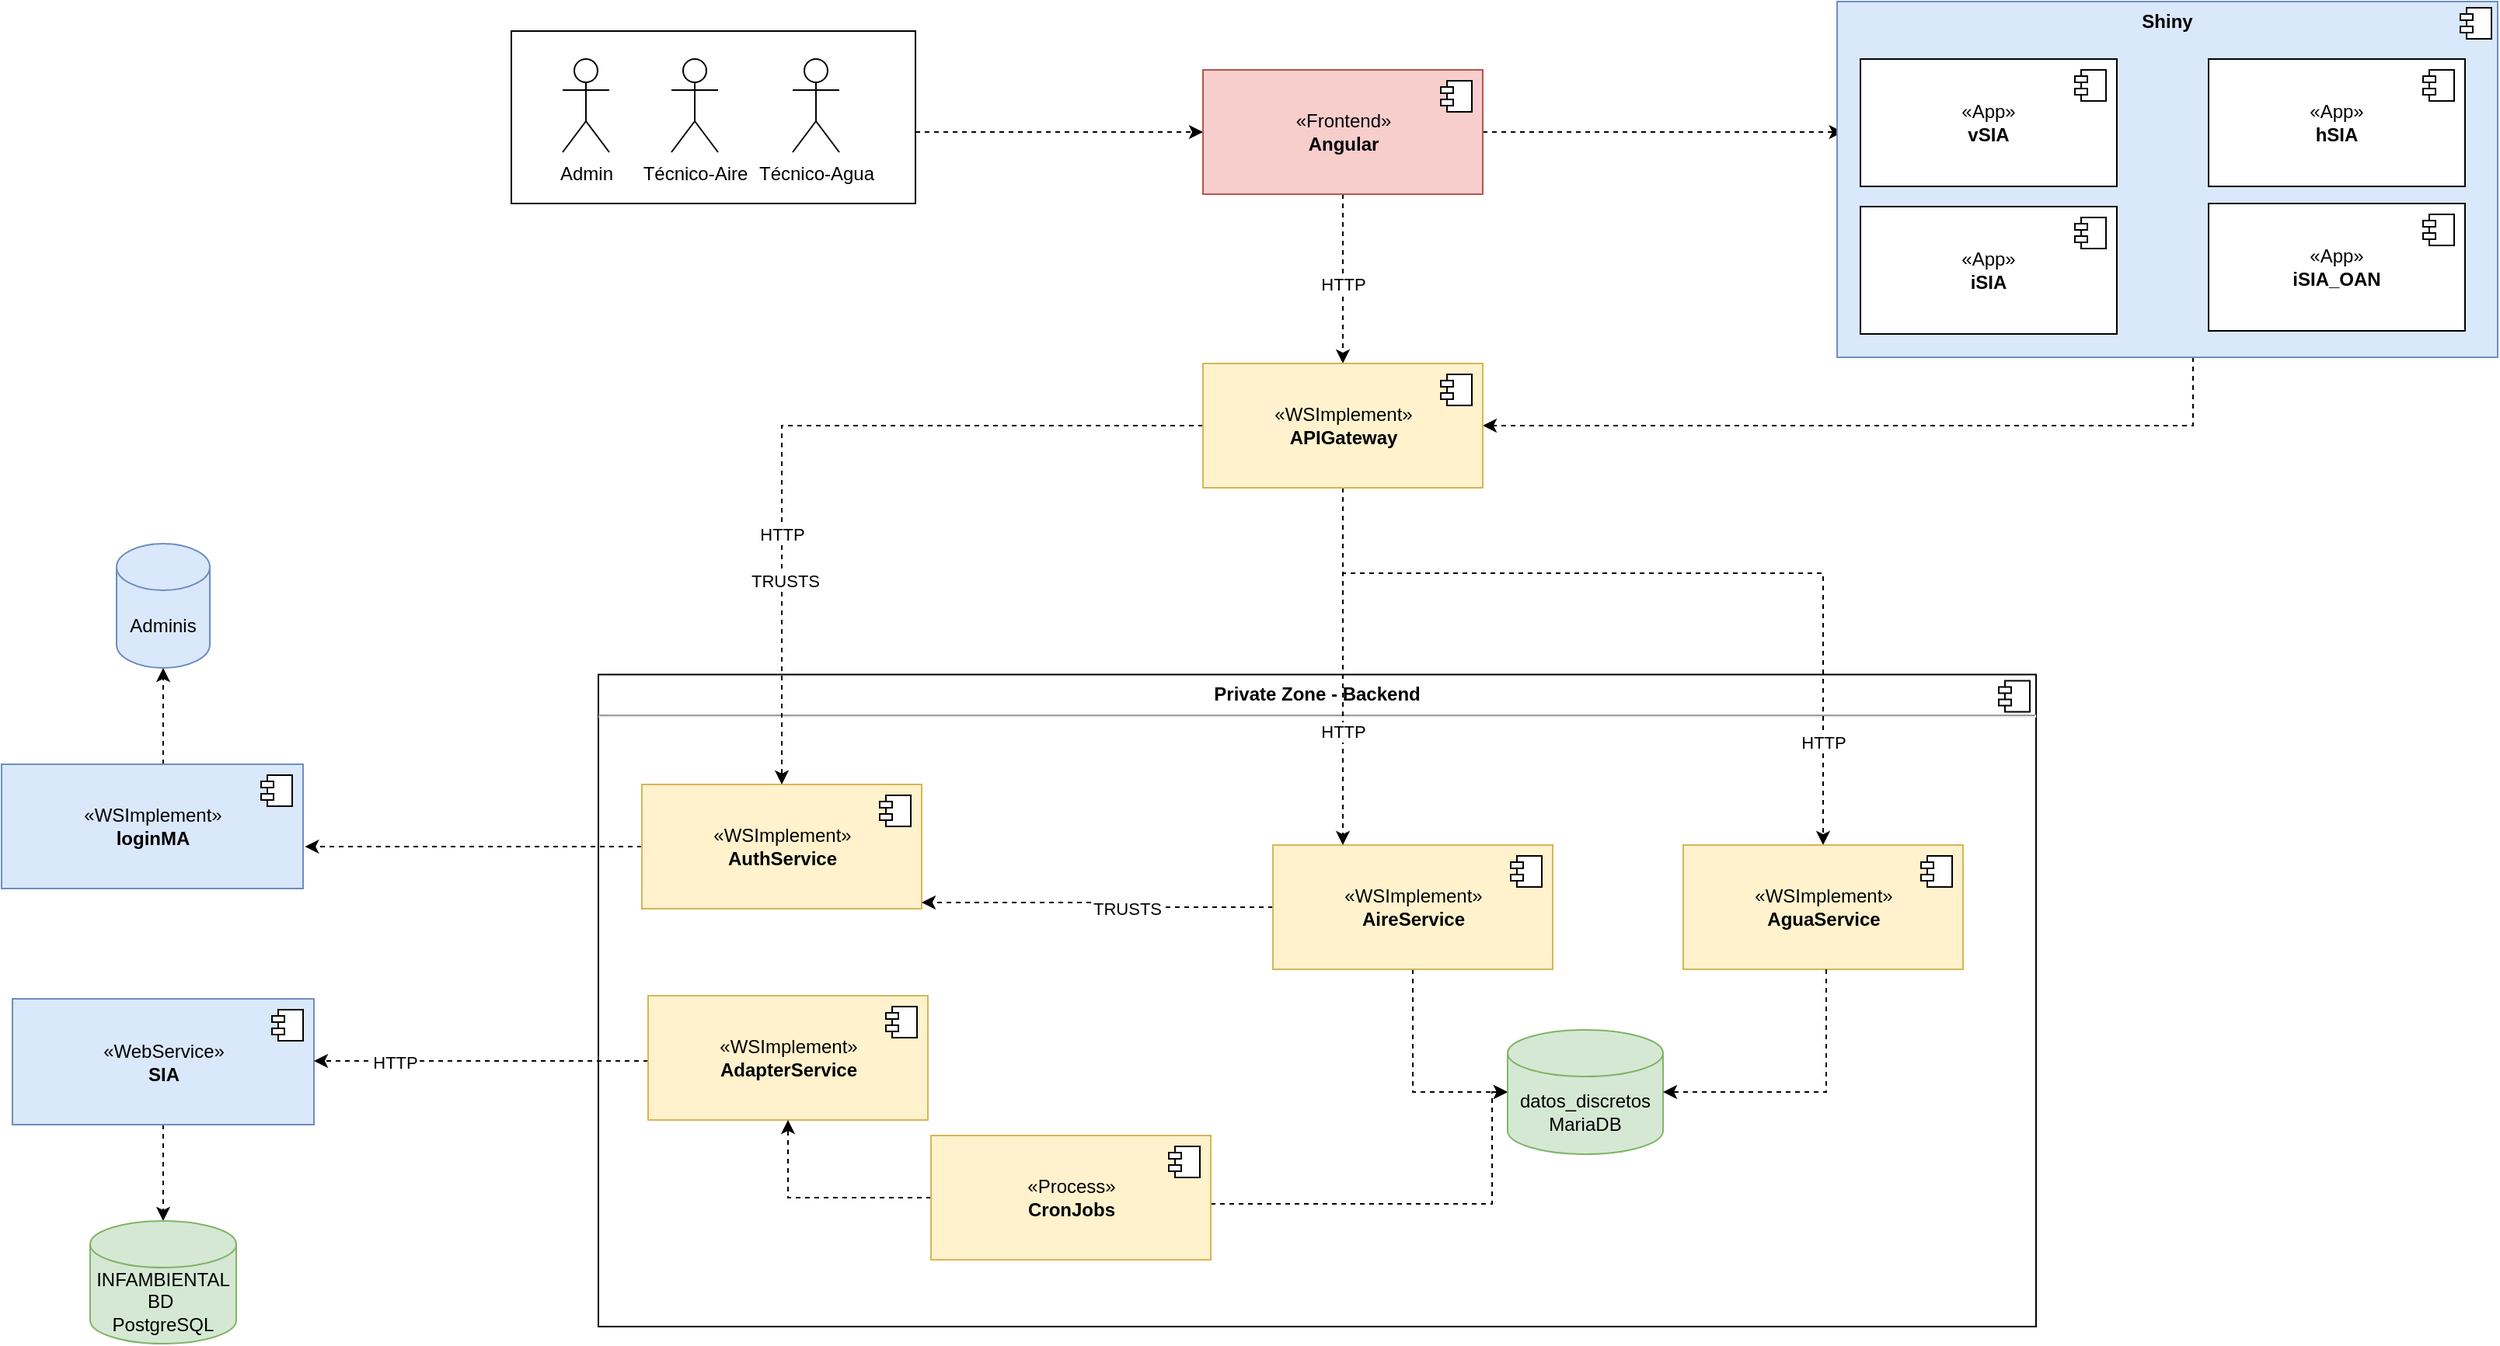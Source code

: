 <mxfile version="22.1.0" type="device">
  <diagram id="7OCw_OR6Bwt0QJ5WrHrr" name="Página-1">
    <mxGraphModel dx="1434" dy="1190" grid="0" gridSize="10" guides="1" tooltips="1" connect="1" arrows="1" fold="1" page="0" pageScale="1" pageWidth="827" pageHeight="1169" math="0" shadow="0">
      <root>
        <mxCell id="0" />
        <mxCell id="1" parent="0" />
        <mxCell id="V9MNRKh6ys0s9TU7Nywh-62" style="edgeStyle=orthogonalEdgeStyle;rounded=0;orthogonalLoop=1;jettySize=auto;html=1;dashed=1;" parent="1" source="V9MNRKh6ys0s9TU7Nywh-43" target="V9MNRKh6ys0s9TU7Nywh-44" edge="1">
          <mxGeometry relative="1" as="geometry">
            <Array as="points">
              <mxPoint x="697" y="-90" />
              <mxPoint x="697" y="-90" />
            </Array>
          </mxGeometry>
        </mxCell>
        <mxCell id="V9MNRKh6ys0s9TU7Nywh-43" value="" style="rounded=0;whiteSpace=wrap;html=1;" parent="1" vertex="1">
          <mxGeometry x="386" y="-155" width="260" height="111" as="geometry" />
        </mxCell>
        <mxCell id="dptsvdmfRF1NZ_Uqbp2b-8" style="edgeStyle=orthogonalEdgeStyle;rounded=0;orthogonalLoop=1;jettySize=auto;html=1;entryX=0.5;entryY=0;entryDx=0;entryDy=0;entryPerimeter=0;dashed=1;" parent="1" source="V9MNRKh6ys0s9TU7Nywh-1" target="WOYcXEiJ4Ju05JUV5UKE-5" edge="1">
          <mxGeometry relative="1" as="geometry" />
        </mxCell>
        <mxCell id="V9MNRKh6ys0s9TU7Nywh-1" value="«WebService»&lt;br&gt;&lt;b&gt;SIA&lt;/b&gt;" style="html=1;dropTarget=0;fillColor=#dae8fc;strokeColor=#6c8ebf;" parent="1" vertex="1">
          <mxGeometry x="65" y="468" width="194" height="81" as="geometry" />
        </mxCell>
        <mxCell id="V9MNRKh6ys0s9TU7Nywh-2" value="" style="shape=module;jettyWidth=8;jettyHeight=4;" parent="V9MNRKh6ys0s9TU7Nywh-1" vertex="1">
          <mxGeometry x="1" width="20" height="20" relative="1" as="geometry">
            <mxPoint x="-27" y="7" as="offset" />
          </mxGeometry>
        </mxCell>
        <mxCell id="V9MNRKh6ys0s9TU7Nywh-9" value="&lt;p style=&quot;margin:0px;margin-top:6px;text-align:center;&quot;&gt;&lt;b&gt;Private Zone - Backend&lt;/b&gt;&lt;/p&gt;&lt;hr&gt;&lt;p style=&quot;margin:0px;margin-left:8px;&quot;&gt;&lt;br&gt;&lt;/p&gt;" style="align=left;overflow=fill;html=1;dropTarget=0;" parent="1" vertex="1">
          <mxGeometry x="442" y="259.25" width="925" height="419.75" as="geometry" />
        </mxCell>
        <mxCell id="V9MNRKh6ys0s9TU7Nywh-10" value="" style="shape=component;jettyWidth=8;jettyHeight=4;" parent="V9MNRKh6ys0s9TU7Nywh-9" vertex="1">
          <mxGeometry x="1" width="20" height="20" relative="1" as="geometry">
            <mxPoint x="-24" y="4" as="offset" />
          </mxGeometry>
        </mxCell>
        <mxCell id="V9MNRKh6ys0s9TU7Nywh-11" value="Admin" style="shape=umlActor;verticalLabelPosition=bottom;verticalAlign=top;html=1;" parent="1" vertex="1">
          <mxGeometry x="419" y="-137" width="30" height="60" as="geometry" />
        </mxCell>
        <mxCell id="V9MNRKh6ys0s9TU7Nywh-24" style="edgeStyle=orthogonalEdgeStyle;rounded=0;orthogonalLoop=1;jettySize=auto;html=1;dashed=1;" parent="1" source="V9MNRKh6ys0s9TU7Nywh-14" target="V9MNRKh6ys0s9TU7Nywh-1" edge="1">
          <mxGeometry relative="1" as="geometry">
            <mxPoint x="290" y="430" as="targetPoint" />
            <Array as="points">
              <mxPoint x="290" y="508" />
            </Array>
          </mxGeometry>
        </mxCell>
        <mxCell id="V9MNRKh6ys0s9TU7Nywh-25" value="HTTP" style="edgeLabel;html=1;align=center;verticalAlign=middle;resizable=0;points=[];" parent="V9MNRKh6ys0s9TU7Nywh-24" vertex="1" connectable="0">
          <mxGeometry x="0.522" y="1" relative="1" as="geometry">
            <mxPoint as="offset" />
          </mxGeometry>
        </mxCell>
        <mxCell id="V9MNRKh6ys0s9TU7Nywh-14" value="«WSImplement»&lt;br&gt;&lt;b&gt;AdapterService&lt;/b&gt;" style="html=1;dropTarget=0;fillColor=#fff2cc;strokeColor=#d6b656;" parent="1" vertex="1">
          <mxGeometry x="474" y="466" width="180" height="80" as="geometry" />
        </mxCell>
        <mxCell id="V9MNRKh6ys0s9TU7Nywh-15" value="" style="shape=module;jettyWidth=8;jettyHeight=4;" parent="V9MNRKh6ys0s9TU7Nywh-14" vertex="1">
          <mxGeometry x="1" width="20" height="20" relative="1" as="geometry">
            <mxPoint x="-27" y="7" as="offset" />
          </mxGeometry>
        </mxCell>
        <mxCell id="dptsvdmfRF1NZ_Uqbp2b-7" style="edgeStyle=orthogonalEdgeStyle;rounded=0;orthogonalLoop=1;jettySize=auto;html=1;entryX=1.006;entryY=0.663;entryDx=0;entryDy=0;entryPerimeter=0;dashed=1;" parent="1" source="V9MNRKh6ys0s9TU7Nywh-16" target="dptsvdmfRF1NZ_Uqbp2b-1" edge="1">
          <mxGeometry relative="1" as="geometry" />
        </mxCell>
        <mxCell id="V9MNRKh6ys0s9TU7Nywh-16" value="«WSImplement»&lt;br&gt;&lt;b&gt;AuthService&lt;/b&gt;" style="html=1;dropTarget=0;fillColor=#fff2cc;strokeColor=#d6b656;" parent="1" vertex="1">
          <mxGeometry x="470" y="330" width="180" height="80" as="geometry" />
        </mxCell>
        <mxCell id="V9MNRKh6ys0s9TU7Nywh-17" value="" style="shape=module;jettyWidth=8;jettyHeight=4;" parent="V9MNRKh6ys0s9TU7Nywh-16" vertex="1">
          <mxGeometry x="1" width="20" height="20" relative="1" as="geometry">
            <mxPoint x="-27" y="7" as="offset" />
          </mxGeometry>
        </mxCell>
        <mxCell id="V9MNRKh6ys0s9TU7Nywh-34" style="edgeStyle=orthogonalEdgeStyle;rounded=0;orthogonalLoop=1;jettySize=auto;html=1;dashed=1;" parent="1" source="V9MNRKh6ys0s9TU7Nywh-18" target="V9MNRKh6ys0s9TU7Nywh-16" edge="1">
          <mxGeometry relative="1" as="geometry">
            <Array as="points">
              <mxPoint x="763" y="409" />
              <mxPoint x="763" y="406" />
            </Array>
          </mxGeometry>
        </mxCell>
        <mxCell id="V9MNRKh6ys0s9TU7Nywh-35" value="TRUSTS" style="edgeLabel;html=1;align=center;verticalAlign=middle;resizable=0;points=[];" parent="V9MNRKh6ys0s9TU7Nywh-34" vertex="1" connectable="0">
          <mxGeometry x="-0.174" y="1" relative="1" as="geometry">
            <mxPoint as="offset" />
          </mxGeometry>
        </mxCell>
        <mxCell id="LYIbnzxH0JPMt6LO6bNI-22" style="edgeStyle=orthogonalEdgeStyle;rounded=0;orthogonalLoop=1;jettySize=auto;html=1;entryX=0;entryY=0.5;entryDx=0;entryDy=0;entryPerimeter=0;dashed=1;" parent="1" source="V9MNRKh6ys0s9TU7Nywh-18" target="V9MNRKh6ys0s9TU7Nywh-21" edge="1">
          <mxGeometry relative="1" as="geometry" />
        </mxCell>
        <mxCell id="V9MNRKh6ys0s9TU7Nywh-18" value="«WSImplement»&lt;br&gt;&lt;b&gt;AireService&lt;/b&gt;" style="html=1;dropTarget=0;fillColor=#fff2cc;strokeColor=#d6b656;" parent="1" vertex="1">
          <mxGeometry x="876" y="369" width="180" height="80" as="geometry" />
        </mxCell>
        <mxCell id="V9MNRKh6ys0s9TU7Nywh-19" value="" style="shape=module;jettyWidth=8;jettyHeight=4;" parent="V9MNRKh6ys0s9TU7Nywh-18" vertex="1">
          <mxGeometry x="1" width="20" height="20" relative="1" as="geometry">
            <mxPoint x="-27" y="7" as="offset" />
          </mxGeometry>
        </mxCell>
        <mxCell id="V9MNRKh6ys0s9TU7Nywh-21" value="datos_discretos&lt;br&gt;MariaDB" style="shape=cylinder3;whiteSpace=wrap;html=1;boundedLbl=1;backgroundOutline=1;size=15;fillColor=#d5e8d4;strokeColor=#82b366;" parent="1" vertex="1">
          <mxGeometry x="1027" y="488" width="100" height="80" as="geometry" />
        </mxCell>
        <mxCell id="V9MNRKh6ys0s9TU7Nywh-41" value="Técnico-Aire" style="shape=umlActor;verticalLabelPosition=bottom;verticalAlign=top;html=1;" parent="1" vertex="1">
          <mxGeometry x="489" y="-137" width="30" height="60" as="geometry" />
        </mxCell>
        <mxCell id="LYIbnzxH0JPMt6LO6bNI-8" style="edgeStyle=orthogonalEdgeStyle;rounded=0;orthogonalLoop=1;jettySize=auto;html=1;entryX=0.5;entryY=0;entryDx=0;entryDy=0;dashed=1;" parent="1" source="V9MNRKh6ys0s9TU7Nywh-44" target="LYIbnzxH0JPMt6LO6bNI-6" edge="1">
          <mxGeometry relative="1" as="geometry" />
        </mxCell>
        <mxCell id="LYIbnzxH0JPMt6LO6bNI-9" value="HTTP" style="edgeLabel;html=1;align=center;verticalAlign=middle;resizable=0;points=[];" parent="LYIbnzxH0JPMt6LO6bNI-8" vertex="1" connectable="0">
          <mxGeometry x="0.064" relative="1" as="geometry">
            <mxPoint as="offset" />
          </mxGeometry>
        </mxCell>
        <mxCell id="LYIbnzxH0JPMt6LO6bNI-25" style="edgeStyle=orthogonalEdgeStyle;rounded=0;orthogonalLoop=1;jettySize=auto;html=1;entryX=0.009;entryY=0.367;entryDx=0;entryDy=0;entryPerimeter=0;dashed=1;" parent="1" source="V9MNRKh6ys0s9TU7Nywh-44" target="dN1lRDkk45qME87Hyz44-3" edge="1">
          <mxGeometry relative="1" as="geometry" />
        </mxCell>
        <mxCell id="V9MNRKh6ys0s9TU7Nywh-44" value="«Frontend»&lt;br&gt;&lt;b&gt;Angular&lt;/b&gt;" style="html=1;dropTarget=0;fillColor=#f8cecc;strokeColor=#b85450;" parent="1" vertex="1">
          <mxGeometry x="831" y="-130" width="180" height="80" as="geometry" />
        </mxCell>
        <mxCell id="V9MNRKh6ys0s9TU7Nywh-45" value="" style="shape=module;jettyWidth=8;jettyHeight=4;" parent="V9MNRKh6ys0s9TU7Nywh-44" vertex="1">
          <mxGeometry x="1" width="20" height="20" relative="1" as="geometry">
            <mxPoint x="-27" y="7" as="offset" />
          </mxGeometry>
        </mxCell>
        <mxCell id="WOYcXEiJ4Ju05JUV5UKE-3" style="edgeStyle=orthogonalEdgeStyle;rounded=0;orthogonalLoop=1;jettySize=auto;html=1;dashed=1;" parent="1" source="WOYcXEiJ4Ju05JUV5UKE-1" target="V9MNRKh6ys0s9TU7Nywh-14" edge="1">
          <mxGeometry relative="1" as="geometry" />
        </mxCell>
        <mxCell id="WOYcXEiJ4Ju05JUV5UKE-4" style="edgeStyle=orthogonalEdgeStyle;rounded=0;orthogonalLoop=1;jettySize=auto;html=1;dashed=1;" parent="1" source="WOYcXEiJ4Ju05JUV5UKE-1" target="V9MNRKh6ys0s9TU7Nywh-21" edge="1">
          <mxGeometry relative="1" as="geometry">
            <Array as="points">
              <mxPoint x="1017" y="600" />
            </Array>
          </mxGeometry>
        </mxCell>
        <mxCell id="WOYcXEiJ4Ju05JUV5UKE-1" value="«Process»&lt;br&gt;&lt;b&gt;CronJobs&lt;/b&gt;" style="html=1;dropTarget=0;fillColor=#fff2cc;strokeColor=#d6b656;" parent="1" vertex="1">
          <mxGeometry x="656" y="556" width="180" height="80" as="geometry" />
        </mxCell>
        <mxCell id="WOYcXEiJ4Ju05JUV5UKE-2" value="" style="shape=module;jettyWidth=8;jettyHeight=4;" parent="WOYcXEiJ4Ju05JUV5UKE-1" vertex="1">
          <mxGeometry x="1" width="20" height="20" relative="1" as="geometry">
            <mxPoint x="-27" y="7" as="offset" />
          </mxGeometry>
        </mxCell>
        <mxCell id="WOYcXEiJ4Ju05JUV5UKE-5" value="INFAMBIENTAL&lt;br&gt;BD&amp;nbsp;&lt;br&gt;PostgreSQL" style="shape=cylinder3;whiteSpace=wrap;html=1;boundedLbl=1;backgroundOutline=1;size=15;fillColor=#d5e8d4;strokeColor=#82b366;" parent="1" vertex="1">
          <mxGeometry x="115" y="611" width="94" height="79" as="geometry" />
        </mxCell>
        <mxCell id="dptsvdmfRF1NZ_Uqbp2b-13" style="edgeStyle=orthogonalEdgeStyle;rounded=0;orthogonalLoop=1;jettySize=auto;html=1;entryX=0.5;entryY=1;entryDx=0;entryDy=0;entryPerimeter=0;dashed=1;" parent="1" source="dptsvdmfRF1NZ_Uqbp2b-1" target="dptsvdmfRF1NZ_Uqbp2b-9" edge="1">
          <mxGeometry relative="1" as="geometry">
            <Array as="points">
              <mxPoint x="162" y="300" />
              <mxPoint x="162" y="300" />
            </Array>
          </mxGeometry>
        </mxCell>
        <mxCell id="dptsvdmfRF1NZ_Uqbp2b-1" value="«WSImplement»&lt;br&gt;&lt;b&gt;loginMA&lt;/b&gt;" style="html=1;dropTarget=0;fillColor=#dae8fc;strokeColor=#6c8ebf;" parent="1" vertex="1">
          <mxGeometry x="58" y="317" width="194" height="80" as="geometry" />
        </mxCell>
        <mxCell id="dptsvdmfRF1NZ_Uqbp2b-2" value="" style="shape=module;jettyWidth=8;jettyHeight=4;" parent="dptsvdmfRF1NZ_Uqbp2b-1" vertex="1">
          <mxGeometry x="1" width="20" height="20" relative="1" as="geometry">
            <mxPoint x="-27" y="7" as="offset" />
          </mxGeometry>
        </mxCell>
        <mxCell id="dptsvdmfRF1NZ_Uqbp2b-9" value="Adminis" style="shape=cylinder3;whiteSpace=wrap;html=1;boundedLbl=1;backgroundOutline=1;size=15;fillColor=#dae8fc;strokeColor=#6c8ebf;" parent="1" vertex="1">
          <mxGeometry x="132" y="175" width="60" height="80" as="geometry" />
        </mxCell>
        <mxCell id="LYIbnzxH0JPMt6LO6bNI-27" style="edgeStyle=orthogonalEdgeStyle;rounded=0;orthogonalLoop=1;jettySize=auto;html=1;entryX=1;entryY=0.5;entryDx=0;entryDy=0;dashed=1;" parent="1" source="dN1lRDkk45qME87Hyz44-3" target="LYIbnzxH0JPMt6LO6bNI-6" edge="1">
          <mxGeometry relative="1" as="geometry">
            <Array as="points">
              <mxPoint x="1468" y="99" />
            </Array>
          </mxGeometry>
        </mxCell>
        <mxCell id="dN1lRDkk45qME87Hyz44-3" value="&lt;p style=&quot;margin:0px;margin-top:6px;text-align:center;&quot;&gt;&lt;b&gt;Shiny&lt;/b&gt;&lt;/p&gt;" style="align=left;overflow=fill;html=1;dropTarget=0;fillColor=#dae8fc;strokeColor=#6c8ebf;" parent="1" vertex="1">
          <mxGeometry x="1239" y="-174" width="425" height="229" as="geometry" />
        </mxCell>
        <mxCell id="dN1lRDkk45qME87Hyz44-4" value="" style="shape=component;jettyWidth=8;jettyHeight=4;" parent="dN1lRDkk45qME87Hyz44-3" vertex="1">
          <mxGeometry x="1" width="20" height="20" relative="1" as="geometry">
            <mxPoint x="-24" y="4" as="offset" />
          </mxGeometry>
        </mxCell>
        <mxCell id="dN1lRDkk45qME87Hyz44-6" value="«App»&lt;br&gt;&lt;b&gt;vSIA&lt;/b&gt;" style="html=1;dropTarget=0;whiteSpace=wrap;" parent="1" vertex="1">
          <mxGeometry x="1254" y="-137" width="165" height="82" as="geometry" />
        </mxCell>
        <mxCell id="dN1lRDkk45qME87Hyz44-7" value="" style="shape=module;jettyWidth=8;jettyHeight=4;" parent="dN1lRDkk45qME87Hyz44-6" vertex="1">
          <mxGeometry x="1" width="20" height="20" relative="1" as="geometry">
            <mxPoint x="-27" y="7" as="offset" />
          </mxGeometry>
        </mxCell>
        <mxCell id="dN1lRDkk45qME87Hyz44-8" value="«App»&lt;br&gt;&lt;b&gt;hSIA&lt;/b&gt;" style="html=1;dropTarget=0;whiteSpace=wrap;" parent="1" vertex="1">
          <mxGeometry x="1478" y="-137" width="165" height="82" as="geometry" />
        </mxCell>
        <mxCell id="dN1lRDkk45qME87Hyz44-9" value="" style="shape=module;jettyWidth=8;jettyHeight=4;" parent="dN1lRDkk45qME87Hyz44-8" vertex="1">
          <mxGeometry x="1" width="20" height="20" relative="1" as="geometry">
            <mxPoint x="-27" y="7" as="offset" />
          </mxGeometry>
        </mxCell>
        <mxCell id="dN1lRDkk45qME87Hyz44-10" value="«App»&lt;br&gt;&lt;b&gt;iSIA&lt;/b&gt;" style="html=1;dropTarget=0;whiteSpace=wrap;" parent="1" vertex="1">
          <mxGeometry x="1254" y="-42" width="165" height="82" as="geometry" />
        </mxCell>
        <mxCell id="dN1lRDkk45qME87Hyz44-11" value="" style="shape=module;jettyWidth=8;jettyHeight=4;" parent="dN1lRDkk45qME87Hyz44-10" vertex="1">
          <mxGeometry x="1" width="20" height="20" relative="1" as="geometry">
            <mxPoint x="-27" y="7" as="offset" />
          </mxGeometry>
        </mxCell>
        <mxCell id="dN1lRDkk45qME87Hyz44-12" value="«App»&lt;br&gt;&lt;b&gt;iSIA_OAN&lt;/b&gt;" style="html=1;dropTarget=0;whiteSpace=wrap;" parent="1" vertex="1">
          <mxGeometry x="1478" y="-44" width="165" height="82" as="geometry" />
        </mxCell>
        <mxCell id="dN1lRDkk45qME87Hyz44-13" value="" style="shape=module;jettyWidth=8;jettyHeight=4;" parent="dN1lRDkk45qME87Hyz44-12" vertex="1">
          <mxGeometry x="1" width="20" height="20" relative="1" as="geometry">
            <mxPoint x="-27" y="7" as="offset" />
          </mxGeometry>
        </mxCell>
        <mxCell id="LYIbnzxH0JPMt6LO6bNI-14" style="edgeStyle=orthogonalEdgeStyle;rounded=0;orthogonalLoop=1;jettySize=auto;html=1;dashed=1;" parent="1" source="LYIbnzxH0JPMt6LO6bNI-6" target="V9MNRKh6ys0s9TU7Nywh-16" edge="1">
          <mxGeometry relative="1" as="geometry" />
        </mxCell>
        <mxCell id="LYIbnzxH0JPMt6LO6bNI-17" value="HTTP" style="edgeLabel;html=1;align=center;verticalAlign=middle;resizable=0;points=[];" parent="LYIbnzxH0JPMt6LO6bNI-14" vertex="1" connectable="0">
          <mxGeometry x="0.359" relative="1" as="geometry">
            <mxPoint as="offset" />
          </mxGeometry>
        </mxCell>
        <mxCell id="LYIbnzxH0JPMt6LO6bNI-24" value="TRUSTS" style="edgeLabel;html=1;align=center;verticalAlign=middle;resizable=0;points=[];" parent="LYIbnzxH0JPMt6LO6bNI-14" vertex="1" connectable="0">
          <mxGeometry x="0.478" y="2" relative="1" as="geometry">
            <mxPoint as="offset" />
          </mxGeometry>
        </mxCell>
        <mxCell id="LYIbnzxH0JPMt6LO6bNI-15" style="edgeStyle=orthogonalEdgeStyle;rounded=0;orthogonalLoop=1;jettySize=auto;html=1;entryX=0.25;entryY=0;entryDx=0;entryDy=0;dashed=1;" parent="1" source="LYIbnzxH0JPMt6LO6bNI-6" target="V9MNRKh6ys0s9TU7Nywh-18" edge="1">
          <mxGeometry relative="1" as="geometry" />
        </mxCell>
        <mxCell id="LYIbnzxH0JPMt6LO6bNI-16" value="HTTP" style="edgeLabel;html=1;align=center;verticalAlign=middle;resizable=0;points=[];" parent="LYIbnzxH0JPMt6LO6bNI-15" vertex="1" connectable="0">
          <mxGeometry x="0.366" relative="1" as="geometry">
            <mxPoint as="offset" />
          </mxGeometry>
        </mxCell>
        <mxCell id="LYIbnzxH0JPMt6LO6bNI-20" style="edgeStyle=orthogonalEdgeStyle;rounded=0;orthogonalLoop=1;jettySize=auto;html=1;dashed=1;" parent="1" source="LYIbnzxH0JPMt6LO6bNI-6" target="LYIbnzxH0JPMt6LO6bNI-18" edge="1">
          <mxGeometry relative="1" as="geometry">
            <Array as="points">
              <mxPoint x="921" y="194" />
              <mxPoint x="1230" y="194" />
            </Array>
          </mxGeometry>
        </mxCell>
        <mxCell id="LYIbnzxH0JPMt6LO6bNI-23" value="HTTP" style="edgeLabel;html=1;align=center;verticalAlign=middle;resizable=0;points=[];" parent="LYIbnzxH0JPMt6LO6bNI-20" vertex="1" connectable="0">
          <mxGeometry x="0.755" relative="1" as="geometry">
            <mxPoint as="offset" />
          </mxGeometry>
        </mxCell>
        <mxCell id="LYIbnzxH0JPMt6LO6bNI-6" value="«WSImplement»&lt;br&gt;&lt;b&gt;APIGateway&lt;/b&gt;" style="html=1;dropTarget=0;fillColor=#fff2cc;strokeColor=#d6b656;" parent="1" vertex="1">
          <mxGeometry x="831" y="59" width="180" height="80" as="geometry" />
        </mxCell>
        <mxCell id="LYIbnzxH0JPMt6LO6bNI-7" value="" style="shape=module;jettyWidth=8;jettyHeight=4;" parent="LYIbnzxH0JPMt6LO6bNI-6" vertex="1">
          <mxGeometry x="1" width="20" height="20" relative="1" as="geometry">
            <mxPoint x="-27" y="7" as="offset" />
          </mxGeometry>
        </mxCell>
        <mxCell id="LYIbnzxH0JPMt6LO6bNI-18" value="«WSImplement»&lt;br&gt;&lt;b&gt;AguaService&lt;/b&gt;" style="html=1;dropTarget=0;fillColor=#fff2cc;strokeColor=#d6b656;" parent="1" vertex="1">
          <mxGeometry x="1140" y="369" width="180" height="80" as="geometry" />
        </mxCell>
        <mxCell id="LYIbnzxH0JPMt6LO6bNI-19" value="" style="shape=module;jettyWidth=8;jettyHeight=4;" parent="LYIbnzxH0JPMt6LO6bNI-18" vertex="1">
          <mxGeometry x="1" width="20" height="20" relative="1" as="geometry">
            <mxPoint x="-27" y="7" as="offset" />
          </mxGeometry>
        </mxCell>
        <mxCell id="L950rgdEBy4R461Eh-KZ-1" style="edgeStyle=orthogonalEdgeStyle;rounded=0;orthogonalLoop=1;jettySize=auto;html=1;entryX=1;entryY=0.5;entryDx=0;entryDy=0;entryPerimeter=0;dashed=1;" edge="1" parent="1" source="LYIbnzxH0JPMt6LO6bNI-18" target="V9MNRKh6ys0s9TU7Nywh-21">
          <mxGeometry relative="1" as="geometry">
            <Array as="points">
              <mxPoint x="1232" y="528" />
            </Array>
          </mxGeometry>
        </mxCell>
        <mxCell id="L950rgdEBy4R461Eh-KZ-7" value="Técnico-Agua" style="shape=umlActor;verticalLabelPosition=bottom;verticalAlign=top;html=1;" vertex="1" parent="1">
          <mxGeometry x="567" y="-137" width="30" height="60" as="geometry" />
        </mxCell>
      </root>
    </mxGraphModel>
  </diagram>
</mxfile>
